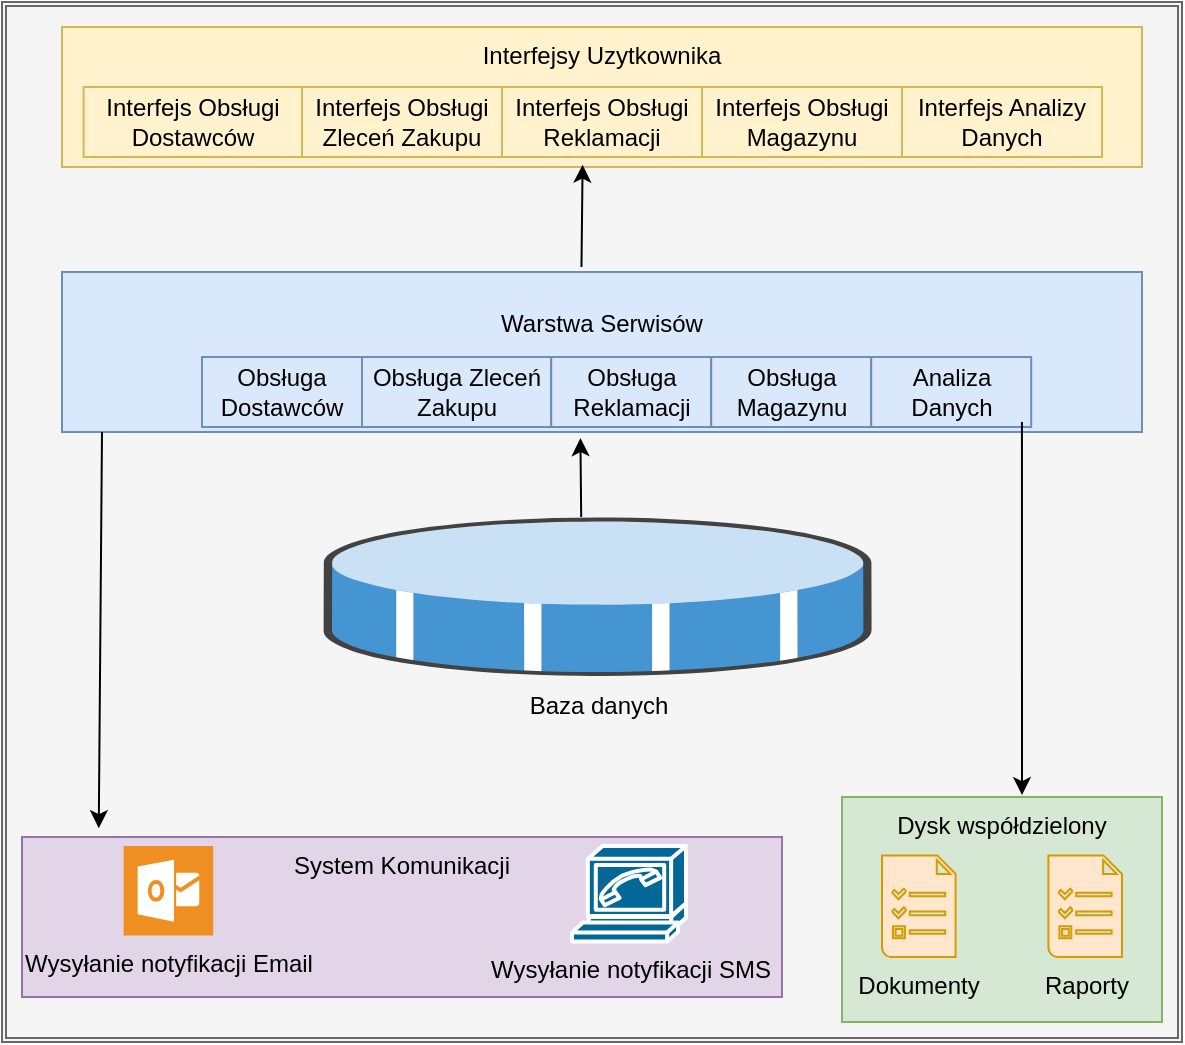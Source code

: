 <mxfile version="12.5.1" type="device"><diagram id="BXyuppkYF_DQd_aOEYHl" name="Page-1"><mxGraphModel dx="723" dy="362" grid="1" gridSize="10" guides="1" tooltips="1" connect="1" arrows="1" fold="1" page="1" pageScale="1" pageWidth="827" pageHeight="1169" math="0" shadow="0"><root><mxCell id="0"/><mxCell id="1" parent="0"/><mxCell id="Pz6Ax3HdQtH8BwM4zfMp-76" value="" style="shape=ext;double=1;rounded=0;whiteSpace=wrap;html=1;labelBackgroundColor=#99CCFF;fillColor=#f5f5f5;strokeColor=#666666;fontColor=#333333;" vertex="1" parent="1"><mxGeometry x="200" y="10" width="590" height="520" as="geometry"/></mxCell><mxCell id="Pz6Ax3HdQtH8BwM4zfMp-77" value="Interfejsy Uzytkownika" style="rounded=0;whiteSpace=wrap;html=1;fillColor=#fff2cc;strokeColor=#d6b656;horizontal=1;verticalAlign=top;" vertex="1" parent="1"><mxGeometry x="230" y="22.5" width="540" height="70" as="geometry"/></mxCell><mxCell id="Pz6Ax3HdQtH8BwM4zfMp-78" value="" style="rounded=0;whiteSpace=wrap;html=1;" vertex="1" parent="1"><mxGeometry x="300" y="167.5" width="100" height="30" as="geometry"/></mxCell><mxCell id="Pz6Ax3HdQtH8BwM4zfMp-79" value="&lt;div&gt;Baza danych&lt;/div&gt;" style="shadow=0;dashed=0;html=1;labelPosition=center;verticalLabelPosition=bottom;verticalAlign=top;align=center;outlineConnect=0;shape=mxgraph.veeam.3d.datastore_volume;" vertex="1" parent="1"><mxGeometry x="360.8" y="267.5" width="274" height="80" as="geometry"/></mxCell><mxCell id="Pz6Ax3HdQtH8BwM4zfMp-80" value="&lt;blockquote&gt;&lt;blockquote&gt;&lt;blockquote&gt;&lt;div align=&quot;center&quot;&gt;Warstwa Serwisów&lt;/div&gt;&lt;/blockquote&gt;&lt;/blockquote&gt;&lt;/blockquote&gt;" style="rounded=0;whiteSpace=wrap;html=1;fillColor=#dae8fc;strokeColor=#6c8ebf;align=center;horizontal=1;verticalAlign=top;" vertex="1" parent="1"><mxGeometry x="230" y="145" width="540" height="80" as="geometry"/></mxCell><mxCell id="Pz6Ax3HdQtH8BwM4zfMp-81" value="Interfejs Obsługi Dostawców" style="rounded=0;whiteSpace=wrap;html=1;fillColor=#fff2cc;strokeColor=#d6b656;horizontal=1;verticalAlign=middle;" vertex="1" parent="1"><mxGeometry x="240.8" y="52.5" width="109.2" height="35" as="geometry"/></mxCell><mxCell id="Pz6Ax3HdQtH8BwM4zfMp-82" value="Interfejs Obsługi Zleceń Zakupu" style="rounded=0;whiteSpace=wrap;html=1;fillColor=#fff2cc;strokeColor=#d6b656;horizontal=1;verticalAlign=middle;" vertex="1" parent="1"><mxGeometry x="350" y="52.5" width="100" height="35" as="geometry"/></mxCell><mxCell id="Pz6Ax3HdQtH8BwM4zfMp-83" value="Interfejs Obsługi Reklamacji" style="rounded=0;whiteSpace=wrap;html=1;fillColor=#fff2cc;strokeColor=#d6b656;horizontal=1;verticalAlign=middle;" vertex="1" parent="1"><mxGeometry x="450" y="52.5" width="100" height="35" as="geometry"/></mxCell><mxCell id="Pz6Ax3HdQtH8BwM4zfMp-84" value="Interfejs Obsługi Magazynu" style="rounded=0;whiteSpace=wrap;html=1;fillColor=#fff2cc;strokeColor=#d6b656;horizontal=1;verticalAlign=middle;" vertex="1" parent="1"><mxGeometry x="550" y="52.5" width="100" height="35" as="geometry"/></mxCell><mxCell id="Pz6Ax3HdQtH8BwM4zfMp-85" value="Interfejs Analizy Danych" style="rounded=0;whiteSpace=wrap;html=1;fillColor=#fff2cc;strokeColor=#d6b656;horizontal=1;verticalAlign=middle;" vertex="1" parent="1"><mxGeometry x="650" y="52.5" width="100" height="35" as="geometry"/></mxCell><mxCell id="Pz6Ax3HdQtH8BwM4zfMp-86" value="Obsługa Dostawców" style="rounded=0;whiteSpace=wrap;html=1;fillColor=#dae8fc;strokeColor=#6c8ebf;align=center;horizontal=1;verticalAlign=middle;" vertex="1" parent="1"><mxGeometry x="300" y="187.5" width="80" height="35" as="geometry"/></mxCell><mxCell id="Pz6Ax3HdQtH8BwM4zfMp-87" value="Obsługa Zleceń Zakupu" style="rounded=0;whiteSpace=wrap;html=1;fillColor=#dae8fc;strokeColor=#6c8ebf;align=center;horizontal=1;verticalAlign=middle;" vertex="1" parent="1"><mxGeometry x="380" y="187.5" width="94.6" height="35" as="geometry"/></mxCell><mxCell id="Pz6Ax3HdQtH8BwM4zfMp-88" value="&lt;div&gt;Obsługa Reklamacji&lt;/div&gt;" style="rounded=0;whiteSpace=wrap;html=1;fillColor=#dae8fc;strokeColor=#6c8ebf;align=center;horizontal=1;verticalAlign=middle;" vertex="1" parent="1"><mxGeometry x="474.6" y="187.5" width="80" height="35" as="geometry"/></mxCell><mxCell id="Pz6Ax3HdQtH8BwM4zfMp-89" value="Obsługa Magazynu" style="rounded=0;whiteSpace=wrap;html=1;fillColor=#dae8fc;strokeColor=#6c8ebf;align=center;horizontal=1;verticalAlign=middle;" vertex="1" parent="1"><mxGeometry x="554.6" y="187.5" width="80" height="35" as="geometry"/></mxCell><mxCell id="Pz6Ax3HdQtH8BwM4zfMp-90" value="Analiza Danych" style="rounded=0;whiteSpace=wrap;html=1;fillColor=#dae8fc;strokeColor=#6c8ebf;align=center;horizontal=1;verticalAlign=middle;" vertex="1" parent="1"><mxGeometry x="634.6" y="187.5" width="80" height="35" as="geometry"/></mxCell><mxCell id="Pz6Ax3HdQtH8BwM4zfMp-91" value="" style="endArrow=classic;html=1;entryX=0.48;entryY=1.038;entryDx=0;entryDy=0;entryPerimeter=0;" edge="1" parent="1" target="Pz6Ax3HdQtH8BwM4zfMp-80"><mxGeometry width="50" height="50" relative="1" as="geometry"><mxPoint x="489.6" y="267.5" as="sourcePoint"/><mxPoint x="539.6" y="217.5" as="targetPoint"/></mxGeometry></mxCell><mxCell id="Pz6Ax3HdQtH8BwM4zfMp-92" value="" style="endArrow=classic;html=1;exitX=0.481;exitY=-0.031;exitDx=0;exitDy=0;exitPerimeter=0;entryX=0.403;entryY=1.11;entryDx=0;entryDy=0;entryPerimeter=0;" edge="1" parent="1" source="Pz6Ax3HdQtH8BwM4zfMp-80" target="Pz6Ax3HdQtH8BwM4zfMp-83"><mxGeometry width="50" height="50" relative="1" as="geometry"><mxPoint x="530" y="122.5" as="sourcePoint"/><mxPoint x="480" y="112.5" as="targetPoint"/></mxGeometry></mxCell><mxCell id="Pz6Ax3HdQtH8BwM4zfMp-93" value="System Komunikacji" style="rounded=0;whiteSpace=wrap;html=1;fillColor=#e1d5e7;strokeColor=#9673a6;align=center;horizontal=1;verticalAlign=top;" vertex="1" parent="1"><mxGeometry x="210" y="427.5" width="380" height="80" as="geometry"/></mxCell><mxCell id="Pz6Ax3HdQtH8BwM4zfMp-94" value="&lt;div&gt;Wysyłanie notyfikacji SMS&lt;/div&gt;" style="shape=mxgraph.cisco.modems_and_phones.softphone;html=1;pointerEvents=1;dashed=0;fillColor=#036897;strokeColor=#ffffff;strokeWidth=2;verticalLabelPosition=bottom;verticalAlign=top;align=center;outlineConnect=0;" vertex="1" parent="1"><mxGeometry x="485" y="432" width="57" height="47.8" as="geometry"/></mxCell><mxCell id="Pz6Ax3HdQtH8BwM4zfMp-95" value="&lt;div&gt;Wysyłanie notyfikacji Email&lt;/div&gt;" style="shadow=0;dashed=0;html=1;strokeColor=none;fillColor=#EF8F21;labelPosition=center;verticalLabelPosition=bottom;verticalAlign=top;align=center;outlineConnect=0;shape=mxgraph.veeam.ms_outlook;" vertex="1" parent="1"><mxGeometry x="260.8" y="432" width="44.8" height="44.8" as="geometry"/></mxCell><mxCell id="Pz6Ax3HdQtH8BwM4zfMp-96" value="Dysk współdzielony" style="rounded=0;whiteSpace=wrap;html=1;fillColor=#d5e8d4;strokeColor=#82b366;align=center;horizontal=1;verticalAlign=top;" vertex="1" parent="1"><mxGeometry x="620" y="407.5" width="160" height="112.5" as="geometry"/></mxCell><mxCell id="Pz6Ax3HdQtH8BwM4zfMp-97" value="&lt;div&gt;Dokumenty&lt;/div&gt;" style="shadow=0;dashed=0;html=1;strokeColor=#d79b00;fillColor=#ffe6cc;labelPosition=center;verticalLabelPosition=bottom;verticalAlign=top;align=center;outlineConnect=0;shape=mxgraph.veeam.tasks;" vertex="1" parent="1"><mxGeometry x="640" y="436.7" width="36.8" height="50.8" as="geometry"/></mxCell><mxCell id="Pz6Ax3HdQtH8BwM4zfMp-98" value="Raporty" style="shadow=0;dashed=0;html=1;strokeColor=#d79b00;fillColor=#ffe6cc;labelPosition=center;verticalLabelPosition=bottom;verticalAlign=top;align=center;outlineConnect=0;shape=mxgraph.veeam.tasks;" vertex="1" parent="1"><mxGeometry x="723.2" y="436.7" width="36.8" height="50.8" as="geometry"/></mxCell><mxCell id="Pz6Ax3HdQtH8BwM4zfMp-101" value="" style="endArrow=classic;html=1;entryX=0.101;entryY=-0.055;entryDx=0;entryDy=0;entryPerimeter=0;" edge="1" parent="1" target="Pz6Ax3HdQtH8BwM4zfMp-93"><mxGeometry width="50" height="50" relative="1" as="geometry"><mxPoint x="250" y="225" as="sourcePoint"/><mxPoint x="250" y="345" as="targetPoint"/></mxGeometry></mxCell><mxCell id="Pz6Ax3HdQtH8BwM4zfMp-103" value="" style="endArrow=classic;html=1;entryX=0.101;entryY=-0.055;entryDx=0;entryDy=0;entryPerimeter=0;exitX=0.942;exitY=0.929;exitDx=0;exitDy=0;exitPerimeter=0;" edge="1" parent="1" source="Pz6Ax3HdQtH8BwM4zfMp-90"><mxGeometry width="50" height="50" relative="1" as="geometry"><mxPoint x="710" y="230" as="sourcePoint"/><mxPoint x="710.0" y="406.55" as="targetPoint"/></mxGeometry></mxCell></root></mxGraphModel></diagram></mxfile>